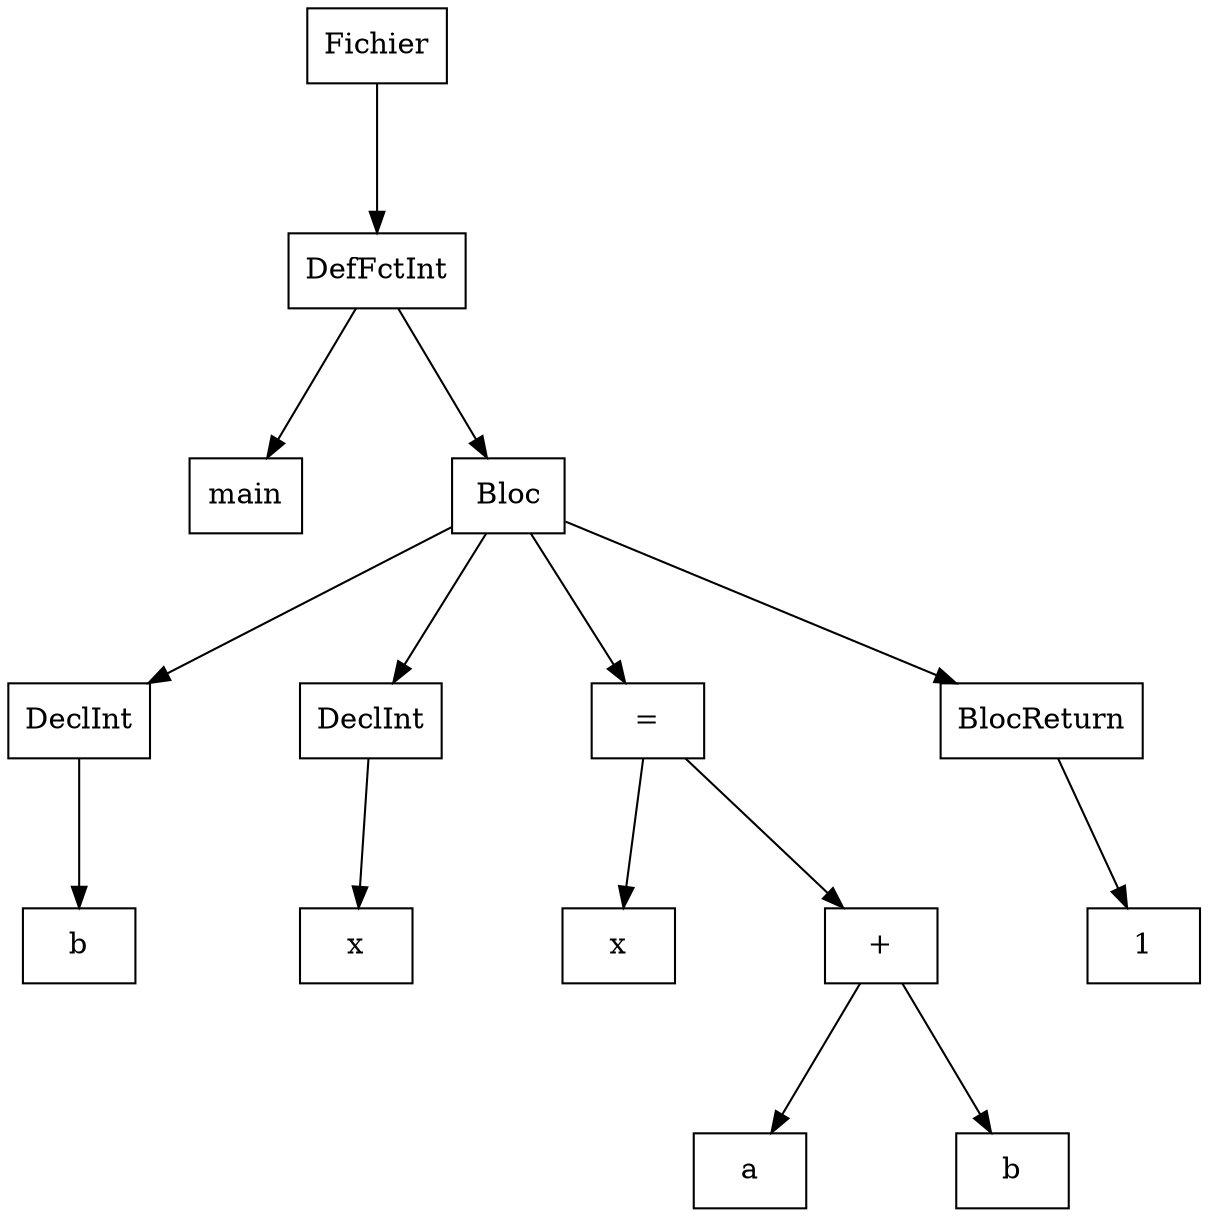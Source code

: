digraph "ast"{

	nodesep=1;
	ranksep=1;

	N0 [label="Fichier", shape="box"];
	N1 [label="DefFctInt", shape="box"];
	N2 [label="main", shape="box"];
	N3 [label="Bloc", shape="box"];
	N4 [label="DeclInt", shape="box"];
	N5 [label="b", shape="box"];
	N6 [label="DeclInt", shape="box"];
	N7 [label="x", shape="box"];
	N8 [label="=", shape="box"];
	N9 [label="x", shape="box"];
	N10 [label="+", shape="box"];
	N11 [label="a", shape="box"];
	N12 [label="b", shape="box"];
	N13 [label="BlocReturn", shape="box"];
	N14 [label="1", shape="box"];

	N1 -> N2; 
	N4 -> N5; 
	N3 -> N4; 
	N6 -> N7; 
	N3 -> N6; 
	N8 -> N9; 
	N10 -> N11; 
	N10 -> N12; 
	N8 -> N10; 
	N3 -> N8; 
	N13 -> N14; 
	N3 -> N13; 
	N1 -> N3; 
	N0 -> N1; 
}
